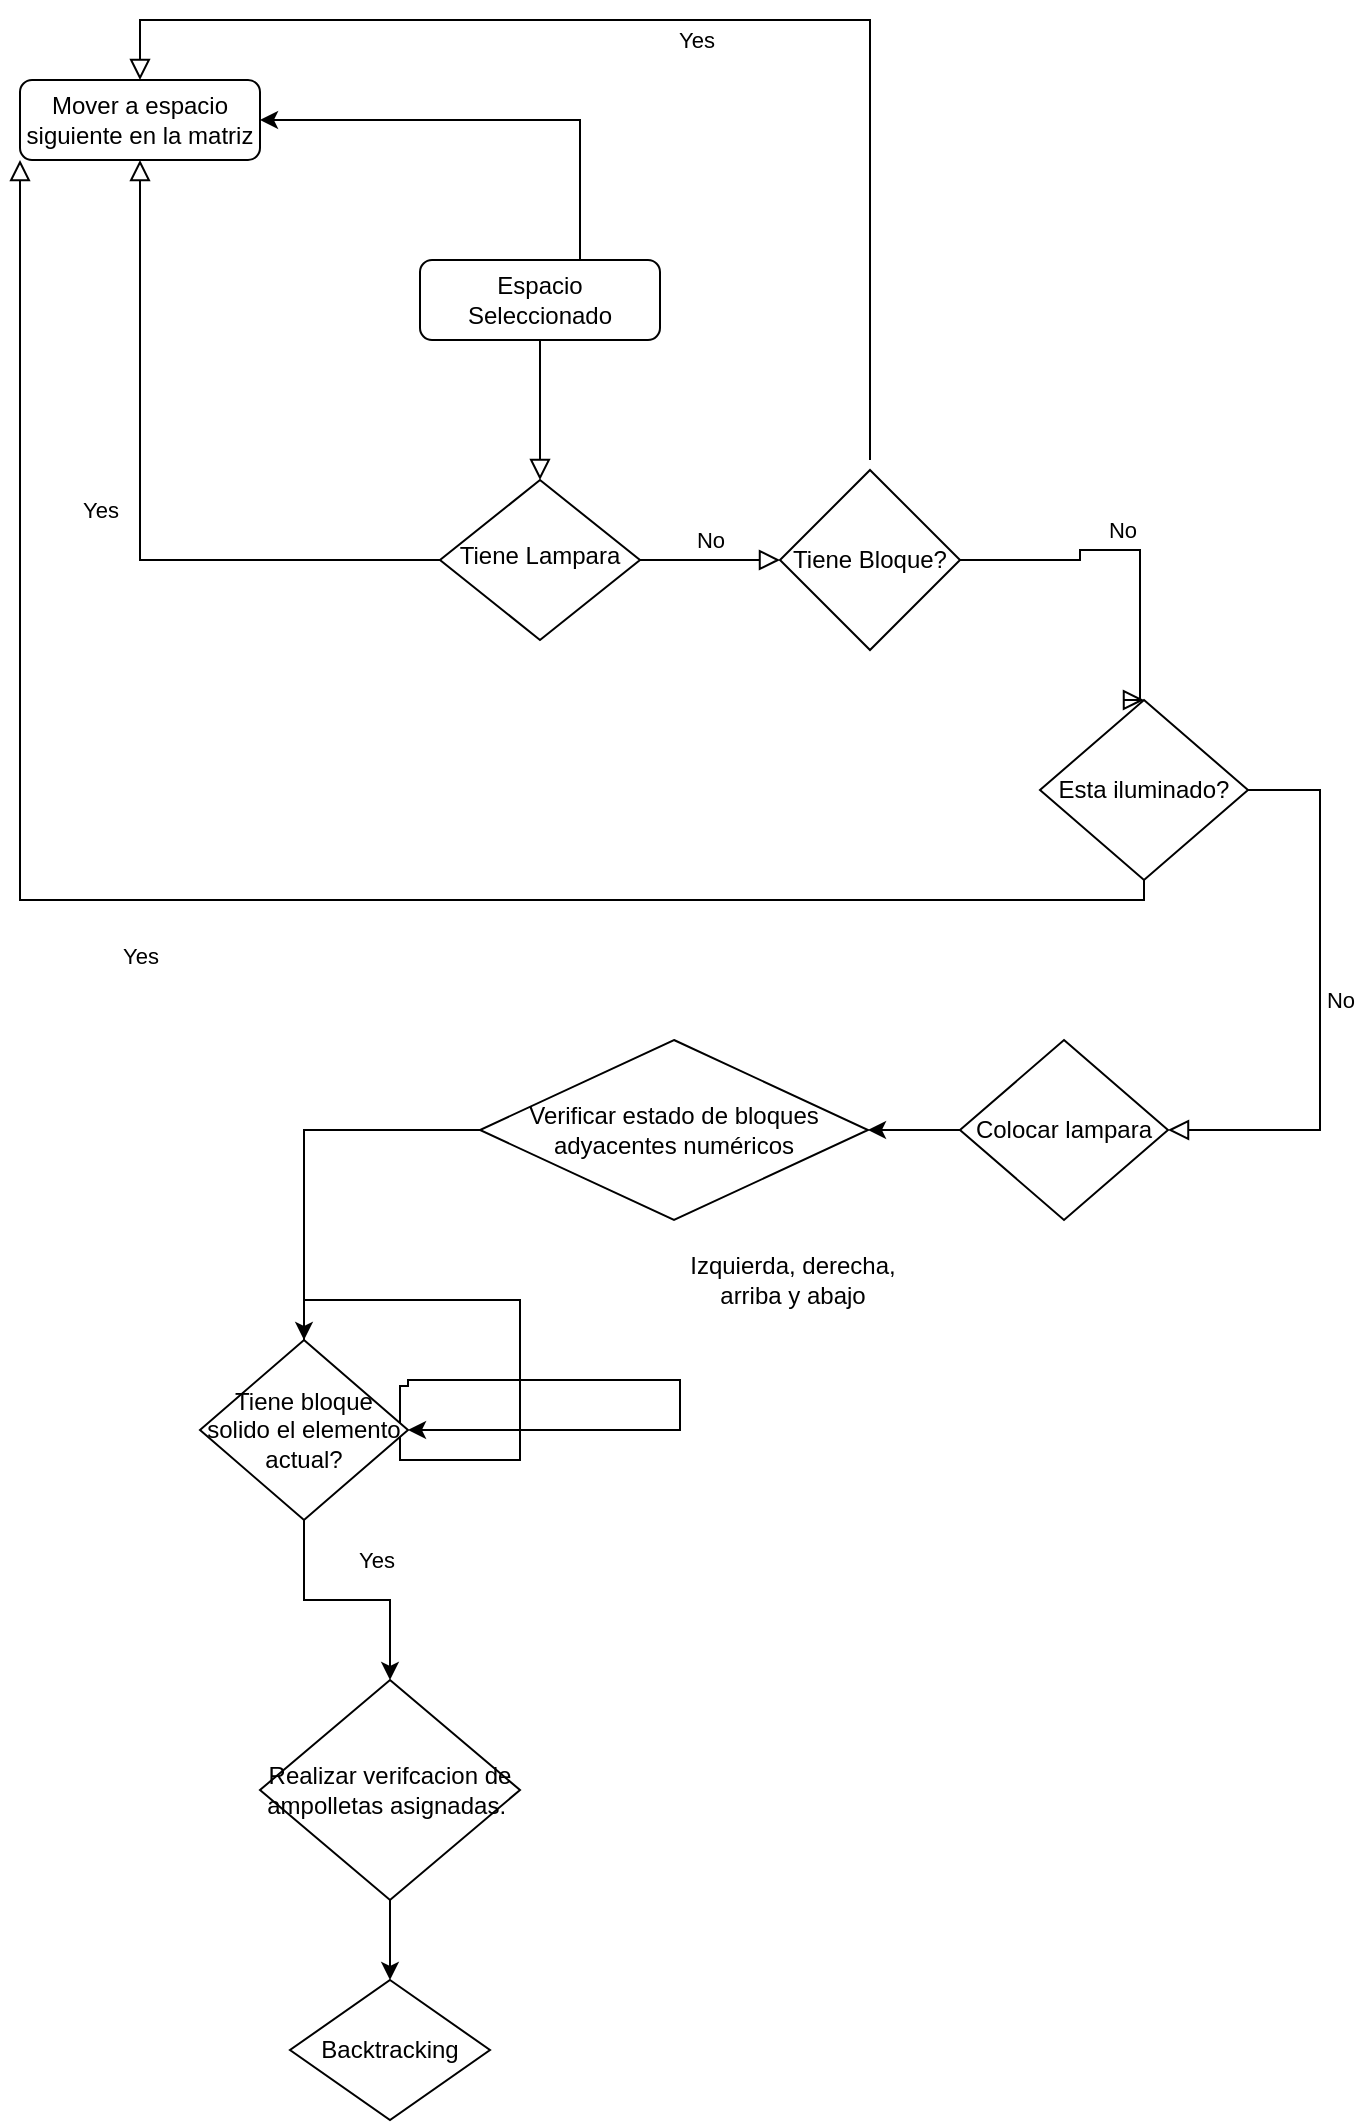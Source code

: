 <mxfile version="13.0.1" type="device"><diagram id="C5RBs43oDa-KdzZeNtuy" name="Page-1"><mxGraphModel dx="1406" dy="777" grid="1" gridSize="10" guides="1" tooltips="1" connect="1" arrows="1" fold="1" page="1" pageScale="1" pageWidth="827" pageHeight="1169" math="0" shadow="0"><root><mxCell id="WIyWlLk6GJQsqaUBKTNV-0"/><mxCell id="WIyWlLk6GJQsqaUBKTNV-1" parent="WIyWlLk6GJQsqaUBKTNV-0"/><mxCell id="WIyWlLk6GJQsqaUBKTNV-2" value="" style="rounded=0;html=1;jettySize=auto;orthogonalLoop=1;fontSize=11;endArrow=block;endFill=0;endSize=8;strokeWidth=1;shadow=0;labelBackgroundColor=none;edgeStyle=orthogonalEdgeStyle;" parent="WIyWlLk6GJQsqaUBKTNV-1" source="WIyWlLk6GJQsqaUBKTNV-3" target="WIyWlLk6GJQsqaUBKTNV-6" edge="1"><mxGeometry relative="1" as="geometry"/></mxCell><mxCell id="PRCw7dX4J9hczA9Gw1n1-2" value="" style="edgeStyle=orthogonalEdgeStyle;rounded=0;orthogonalLoop=1;jettySize=auto;html=1;entryX=1;entryY=0.5;entryDx=0;entryDy=0;" edge="1" parent="WIyWlLk6GJQsqaUBKTNV-1" source="WIyWlLk6GJQsqaUBKTNV-3" target="PRCw7dX4J9hczA9Gw1n1-0"><mxGeometry relative="1" as="geometry"><mxPoint x="330" y="70" as="targetPoint"/><Array as="points"><mxPoint x="350" y="80"/></Array></mxGeometry></mxCell><mxCell id="WIyWlLk6GJQsqaUBKTNV-3" value="Espacio Seleccionado" style="rounded=1;whiteSpace=wrap;html=1;fontSize=12;glass=0;strokeWidth=1;shadow=0;" parent="WIyWlLk6GJQsqaUBKTNV-1" vertex="1"><mxGeometry x="270" y="150" width="120" height="40" as="geometry"/></mxCell><mxCell id="WIyWlLk6GJQsqaUBKTNV-4" value="Yes" style="rounded=0;html=1;jettySize=auto;orthogonalLoop=1;fontSize=11;endArrow=block;endFill=0;endSize=8;strokeWidth=1;shadow=0;labelBackgroundColor=none;edgeStyle=orthogonalEdgeStyle;entryX=0.5;entryY=1;entryDx=0;entryDy=0;" parent="WIyWlLk6GJQsqaUBKTNV-1" source="WIyWlLk6GJQsqaUBKTNV-6" target="PRCw7dX4J9hczA9Gw1n1-0" edge="1"><mxGeometry y="20" relative="1" as="geometry"><mxPoint as="offset"/><mxPoint x="180" y="160" as="targetPoint"/></mxGeometry></mxCell><mxCell id="WIyWlLk6GJQsqaUBKTNV-5" value="No" style="edgeStyle=orthogonalEdgeStyle;rounded=0;html=1;jettySize=auto;orthogonalLoop=1;fontSize=11;endArrow=block;endFill=0;endSize=8;strokeWidth=1;shadow=0;labelBackgroundColor=none;entryX=0;entryY=0.5;entryDx=0;entryDy=0;" parent="WIyWlLk6GJQsqaUBKTNV-1" source="WIyWlLk6GJQsqaUBKTNV-6" target="PRCw7dX4J9hczA9Gw1n1-3" edge="1"><mxGeometry y="10" relative="1" as="geometry"><mxPoint as="offset"/><mxPoint x="440" y="300" as="targetPoint"/></mxGeometry></mxCell><mxCell id="WIyWlLk6GJQsqaUBKTNV-6" value="Tiene Lampara" style="rhombus;whiteSpace=wrap;html=1;shadow=0;fontFamily=Helvetica;fontSize=12;align=center;strokeWidth=1;spacing=6;spacingTop=-4;" parent="WIyWlLk6GJQsqaUBKTNV-1" vertex="1"><mxGeometry x="280" y="260" width="100" height="80" as="geometry"/></mxCell><mxCell id="PRCw7dX4J9hczA9Gw1n1-0" value="Mover a espacio siguiente en la matriz" style="rounded=1;whiteSpace=wrap;html=1;fontSize=12;glass=0;strokeWidth=1;shadow=0;" vertex="1" parent="WIyWlLk6GJQsqaUBKTNV-1"><mxGeometry x="70" y="60" width="120" height="40" as="geometry"/></mxCell><mxCell id="PRCw7dX4J9hczA9Gw1n1-3" value="Tiene Bloque?" style="rhombus;whiteSpace=wrap;html=1;" vertex="1" parent="WIyWlLk6GJQsqaUBKTNV-1"><mxGeometry x="450" y="255" width="90" height="90" as="geometry"/></mxCell><mxCell id="PRCw7dX4J9hczA9Gw1n1-7" value="No" style="edgeStyle=orthogonalEdgeStyle;rounded=0;html=1;jettySize=auto;orthogonalLoop=1;fontSize=11;endArrow=block;endFill=0;endSize=8;strokeWidth=1;shadow=0;labelBackgroundColor=none;entryX=0.5;entryY=0;entryDx=0;entryDy=0;exitX=1;exitY=0.5;exitDx=0;exitDy=0;" edge="1" parent="WIyWlLk6GJQsqaUBKTNV-1" source="PRCw7dX4J9hczA9Gw1n1-3" target="PRCw7dX4J9hczA9Gw1n1-9"><mxGeometry y="10" relative="1" as="geometry"><mxPoint as="offset"/><mxPoint x="550" y="300" as="sourcePoint"/><mxPoint x="630" y="299.5" as="targetPoint"/><Array as="points"><mxPoint x="600" y="300"/><mxPoint x="600" y="295"/><mxPoint x="630" y="295"/></Array></mxGeometry></mxCell><mxCell id="PRCw7dX4J9hczA9Gw1n1-8" value="Yes" style="edgeStyle=orthogonalEdgeStyle;rounded=0;html=1;jettySize=auto;orthogonalLoop=1;fontSize=11;endArrow=block;endFill=0;endSize=8;strokeWidth=1;shadow=0;labelBackgroundColor=none;" edge="1" parent="WIyWlLk6GJQsqaUBKTNV-1" target="PRCw7dX4J9hczA9Gw1n1-0"><mxGeometry y="10" relative="1" as="geometry"><mxPoint as="offset"/><mxPoint x="495" y="250" as="sourcePoint"/><mxPoint x="495" y="450" as="targetPoint"/><Array as="points"><mxPoint x="495" y="30"/><mxPoint x="130" y="30"/></Array></mxGeometry></mxCell><mxCell id="PRCw7dX4J9hczA9Gw1n1-9" value="Esta iluminado?" style="rhombus;whiteSpace=wrap;html=1;" vertex="1" parent="WIyWlLk6GJQsqaUBKTNV-1"><mxGeometry x="580" y="370" width="104" height="90" as="geometry"/></mxCell><mxCell id="PRCw7dX4J9hczA9Gw1n1-11" value="No" style="edgeStyle=orthogonalEdgeStyle;rounded=0;html=1;jettySize=auto;orthogonalLoop=1;fontSize=11;endArrow=block;endFill=0;endSize=8;strokeWidth=1;shadow=0;labelBackgroundColor=none;exitX=1;exitY=0.5;exitDx=0;exitDy=0;entryX=1;entryY=0.5;entryDx=0;entryDy=0;" edge="1" parent="WIyWlLk6GJQsqaUBKTNV-1" source="PRCw7dX4J9hczA9Gw1n1-9" target="PRCw7dX4J9hczA9Gw1n1-14"><mxGeometry y="10" relative="1" as="geometry"><mxPoint as="offset"/><mxPoint x="390" y="310" as="sourcePoint"/><mxPoint x="690" y="580" as="targetPoint"/><Array as="points"><mxPoint x="720" y="415"/><mxPoint x="720" y="585"/></Array></mxGeometry></mxCell><mxCell id="PRCw7dX4J9hczA9Gw1n1-12" value="Yes" style="edgeStyle=orthogonalEdgeStyle;rounded=0;html=1;jettySize=auto;orthogonalLoop=1;fontSize=11;endArrow=block;endFill=0;endSize=8;strokeWidth=1;shadow=0;labelBackgroundColor=none;exitX=0.5;exitY=1;exitDx=0;exitDy=0;" edge="1" parent="WIyWlLk6GJQsqaUBKTNV-1" source="PRCw7dX4J9hczA9Gw1n1-9" target="PRCw7dX4J9hczA9Gw1n1-0"><mxGeometry x="0.087" y="28" relative="1" as="geometry"><mxPoint as="offset"/><mxPoint x="590" y="425" as="sourcePoint"/><mxPoint x="610" y="530" as="targetPoint"/><Array as="points"><mxPoint x="632" y="470"/><mxPoint x="70" y="470"/></Array></mxGeometry></mxCell><mxCell id="PRCw7dX4J9hczA9Gw1n1-17" value="" style="edgeStyle=orthogonalEdgeStyle;rounded=0;orthogonalLoop=1;jettySize=auto;html=1;" edge="1" parent="WIyWlLk6GJQsqaUBKTNV-1" source="PRCw7dX4J9hczA9Gw1n1-14" target="PRCw7dX4J9hczA9Gw1n1-15"><mxGeometry relative="1" as="geometry"/></mxCell><mxCell id="PRCw7dX4J9hczA9Gw1n1-14" value="Colocar lampara" style="rhombus;whiteSpace=wrap;html=1;" vertex="1" parent="WIyWlLk6GJQsqaUBKTNV-1"><mxGeometry x="540" y="540" width="104" height="90" as="geometry"/></mxCell><mxCell id="PRCw7dX4J9hczA9Gw1n1-21" value="" style="edgeStyle=orthogonalEdgeStyle;rounded=0;orthogonalLoop=1;jettySize=auto;html=1;" edge="1" parent="WIyWlLk6GJQsqaUBKTNV-1" source="PRCw7dX4J9hczA9Gw1n1-15" target="PRCw7dX4J9hczA9Gw1n1-20"><mxGeometry relative="1" as="geometry"/></mxCell><mxCell id="PRCw7dX4J9hczA9Gw1n1-15" value="Verificar estado de bloques adyacentes numéricos" style="rhombus;whiteSpace=wrap;html=1;" vertex="1" parent="WIyWlLk6GJQsqaUBKTNV-1"><mxGeometry x="300" y="540" width="194" height="90" as="geometry"/></mxCell><mxCell id="PRCw7dX4J9hczA9Gw1n1-16" value="Izquierda, derecha, arriba y abajo" style="text;html=1;strokeColor=none;fillColor=none;align=center;verticalAlign=middle;whiteSpace=wrap;rounded=0;" vertex="1" parent="WIyWlLk6GJQsqaUBKTNV-1"><mxGeometry x="390" y="640" width="133" height="40" as="geometry"/></mxCell><mxCell id="PRCw7dX4J9hczA9Gw1n1-23" value="Yes" style="edgeStyle=orthogonalEdgeStyle;rounded=0;orthogonalLoop=1;jettySize=auto;html=1;" edge="1" parent="WIyWlLk6GJQsqaUBKTNV-1" source="PRCw7dX4J9hczA9Gw1n1-20" target="PRCw7dX4J9hczA9Gw1n1-22"><mxGeometry x="0.236" y="20" relative="1" as="geometry"><mxPoint as="offset"/></mxGeometry></mxCell><mxCell id="PRCw7dX4J9hczA9Gw1n1-25" value="No" style="edgeStyle=orthogonalEdgeStyle;rounded=0;orthogonalLoop=1;jettySize=auto;html=1;" edge="1" parent="WIyWlLk6GJQsqaUBKTNV-1" source="PRCw7dX4J9hczA9Gw1n1-20" target="PRCw7dX4J9hczA9Gw1n1-20"><mxGeometry x="-0.032" y="36" relative="1" as="geometry"><mxPoint x="400" y="760" as="targetPoint"/><Array as="points"><mxPoint x="212" y="670"/><mxPoint x="320" y="670"/><mxPoint x="320" y="750"/><mxPoint x="260" y="750"/><mxPoint x="260" y="713"/><mxPoint x="264" y="713"/><mxPoint x="264" y="710"/><mxPoint x="400" y="710"/><mxPoint x="400" y="735"/></Array><mxPoint as="offset"/></mxGeometry></mxCell><mxCell id="PRCw7dX4J9hczA9Gw1n1-20" value="Tiene bloque solido el elemento actual?" style="rhombus;whiteSpace=wrap;html=1;" vertex="1" parent="WIyWlLk6GJQsqaUBKTNV-1"><mxGeometry x="160" y="690" width="104" height="90" as="geometry"/></mxCell><mxCell id="PRCw7dX4J9hczA9Gw1n1-27" value="" style="edgeStyle=orthogonalEdgeStyle;rounded=0;orthogonalLoop=1;jettySize=auto;html=1;" edge="1" parent="WIyWlLk6GJQsqaUBKTNV-1" source="PRCw7dX4J9hczA9Gw1n1-22" target="PRCw7dX4J9hczA9Gw1n1-26"><mxGeometry relative="1" as="geometry"/></mxCell><mxCell id="PRCw7dX4J9hczA9Gw1n1-22" value="Realizar verifcacion de ampolletas asignadas.&amp;nbsp;" style="rhombus;whiteSpace=wrap;html=1;" vertex="1" parent="WIyWlLk6GJQsqaUBKTNV-1"><mxGeometry x="190" y="860" width="130" height="110" as="geometry"/></mxCell><mxCell id="PRCw7dX4J9hczA9Gw1n1-26" value="Backtracking" style="rhombus;whiteSpace=wrap;html=1;" vertex="1" parent="WIyWlLk6GJQsqaUBKTNV-1"><mxGeometry x="205" y="1010" width="100" height="70" as="geometry"/></mxCell></root></mxGraphModel></diagram></mxfile>